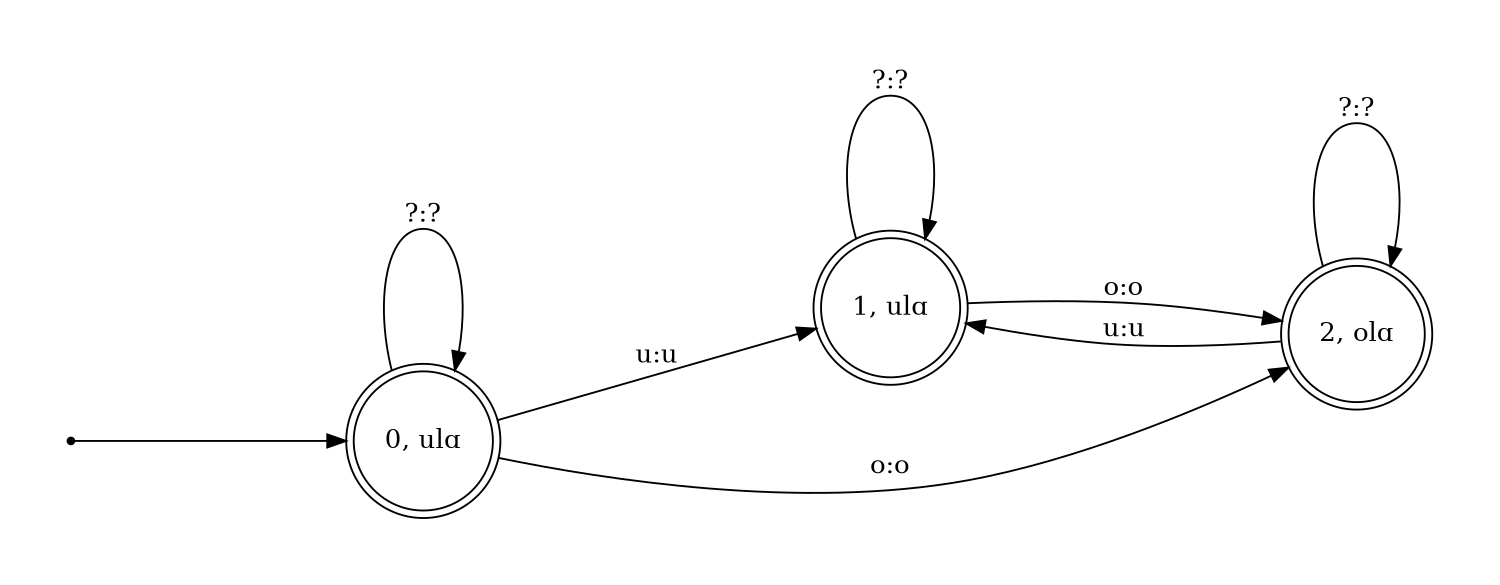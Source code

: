 digraph fst {
	graph [pad="0.5", nodesep="1", ranksep="2"];
	rankdir=LR;
	size="10,10";
	node [shape = point]; start;
	node [shape = doublecircle];
		"0, ulɑ";
		"1, ulɑ";
		"2, olɑ";

	"0, ulɑ" ->	"0, ulɑ" [ label = "?:?" ];
	"0, ulɑ" ->	"1, ulɑ" [ label = "u:u" ];
	"0, ulɑ" ->	"2, olɑ" [ label = "o:o" ];
	"2, olɑ" ->	"1, ulɑ" [ label = "u:u" ];
	"1, ulɑ" ->	"2, olɑ" [ label = "o:o" ];
	"1, ulɑ" ->	"1, ulɑ" [ label = "?:?" ];
	"2, olɑ" ->	"2, olɑ" [ label = "?:?" ];
	start -> "0, ulɑ";
}